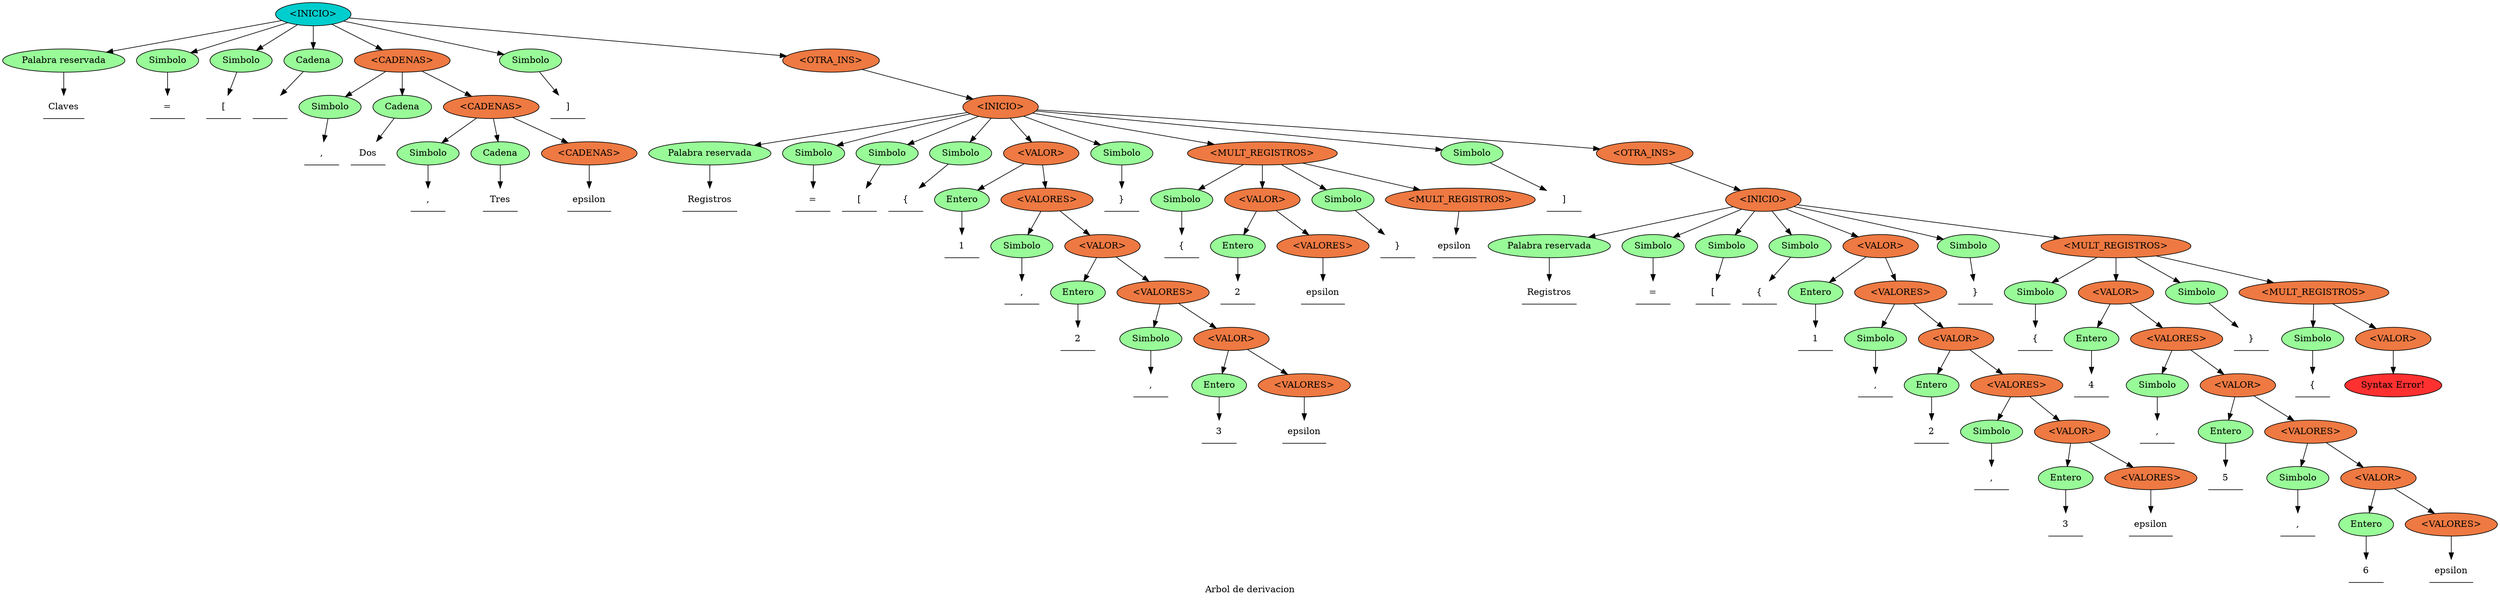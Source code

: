 digraph G {
        graph[label="Arbol de derivacion"]
        node[style="filled", fillcolor="palegreen"]
node0[label="<INICIO>", fillcolor="cyan3"];
node1[label="Palabra reservada"];
node0 -> node1;
node2[label="Claves", fillcolor="white", shape="underline"];
node1 -> node2;
node3[label="Simbolo"];
node0 -> node3;
node4[label="=", fillcolor="white", shape="underline"];
node3 -> node4;
node5[label="Simbolo"];
node0 -> node5;
node6[label="[", fillcolor="white", shape="underline"];
node5 -> node6;
node7[label="Cadena"];
node0 -> node7;
node8[label="", fillcolor="white", shape="underline"];
node7 -> node8;
node9[label="<CADENAS>", fillcolor="sienna2"];
node0 -> node9;
node10[label="Simbolo"];
node9 -> node10;
node11[label=",", fillcolor="white", shape="underline"];
node10 -> node11;
node12[label="Cadena"];
node9 -> node12;
node13[label="Dos", fillcolor="white", shape="underline"];
node12 -> node13;
node14[label="<CADENAS>", fillcolor="sienna2"];
node9 -> node14;
node15[label="Simbolo"];
node14 -> node15;
node16[label=",", fillcolor="white", shape="underline"];
node15 -> node16;
node17[label="Cadena"];
node14 -> node17;
node18[label="Tres", fillcolor="white", shape="underline"];
node17 -> node18;
node19[label="<CADENAS>", fillcolor="sienna2"];
node14 -> node19;
node20[label="epsilon", fillcolor="white", shape="underline"];
node19 -> node20;
node21[label="Simbolo"];
node0 -> node21;
node22[label="]", fillcolor="white", shape="underline"];
node21 -> node22;
node23[label="<OTRA_INS>", fillcolor="sienna2"];
node0 -> node23;
node24[label="<INICIO>", fillcolor="sienna2"];
node23 -> node24;
node25[label="Palabra reservada"];
node24 -> node25;
node26[label="Registros", fillcolor="white", shape="underline"];
node25 -> node26;
node27[label="Simbolo"];
node24 -> node27;
node28[label="=", fillcolor="white", shape="underline"];
node27 -> node28;
node29[label="Simbolo"];
node24 -> node29;
node30[label="[", fillcolor="white", shape="underline"];
node29 -> node30;
node31[label="Simbolo"];
node24 -> node31;
node32[label="{", fillcolor="white", shape="underline"];
node31 -> node32;
node33[label="<VALOR>", fillcolor="sienna2"];
node24 -> node33;
node34[label="Entero"];
node33 -> node34;
node35[label="1", fillcolor="white", shape="underline"];
node34 -> node35;
node36[label="<VALORES>", fillcolor="sienna2"];
node33 -> node36;
node37[label="Simbolo"];
node36 -> node37;
node38[label=",", fillcolor="white", shape="underline"];
node37 -> node38;
node39[label="<VALOR>", fillcolor="sienna2"];
node36 -> node39;
node40[label="Entero"];
node39 -> node40;
node41[label="2", fillcolor="white", shape="underline"];
node40 -> node41;
node42[label="<VALORES>", fillcolor="sienna2"];
node39 -> node42;
node43[label="Simbolo"];
node42 -> node43;
node44[label=",", fillcolor="white", shape="underline"];
node43 -> node44;
node45[label="<VALOR>", fillcolor="sienna2"];
node42 -> node45;
node46[label="Entero"];
node45 -> node46;
node47[label="3", fillcolor="white", shape="underline"];
node46 -> node47;
node48[label="<VALORES>", fillcolor="sienna2"];
node45 -> node48;
node49[label="epsilon", fillcolor="white", shape="underline"];
node48 -> node49;
node50[label="Simbolo"];
node24 -> node50;
node51[label="}", fillcolor="white", shape="underline"];
node50 -> node51;
node52[label="<MULT_REGISTROS>", fillcolor="sienna2"];
node24 -> node52;
node53[label="Simbolo"];
node52 -> node53;
node54[label="{", fillcolor="white", shape="underline"];
node53 -> node54;
node55[label="<VALOR>", fillcolor="sienna2"];
node52 -> node55;
node56[label="Entero"];
node55 -> node56;
node57[label="2", fillcolor="white", shape="underline"];
node56 -> node57;
node58[label="<VALORES>", fillcolor="sienna2"];
node55 -> node58;
node59[label="epsilon", fillcolor="white", shape="underline"];
node58 -> node59;
node60[label="Simbolo"];
node52 -> node60;
node61[label="}", fillcolor="white", shape="underline"];
node60 -> node61;
node62[label="<MULT_REGISTROS>", fillcolor="sienna2"];
node52 -> node62;
node63[label="epsilon", fillcolor="white", shape="underline"];
node62 -> node63;
node64[label="Simbolo"];
node24 -> node64;
node65[label="]", fillcolor="white", shape="underline"];
node64 -> node65;
node66[label="<OTRA_INS>", fillcolor="sienna2"];
node24 -> node66;
node67[label="<INICIO>", fillcolor="sienna2"];
node66 -> node67;
node68[label="Palabra reservada"];
node67 -> node68;
node69[label="Registros", fillcolor="white", shape="underline"];
node68 -> node69;
node70[label="Simbolo"];
node67 -> node70;
node71[label="=", fillcolor="white", shape="underline"];
node70 -> node71;
node72[label="Simbolo"];
node67 -> node72;
node73[label="[", fillcolor="white", shape="underline"];
node72 -> node73;
node74[label="Simbolo"];
node67 -> node74;
node75[label="{", fillcolor="white", shape="underline"];
node74 -> node75;
node76[label="<VALOR>", fillcolor="sienna2"];
node67 -> node76;
node77[label="Entero"];
node76 -> node77;
node78[label="1", fillcolor="white", shape="underline"];
node77 -> node78;
node79[label="<VALORES>", fillcolor="sienna2"];
node76 -> node79;
node80[label="Simbolo"];
node79 -> node80;
node81[label=",", fillcolor="white", shape="underline"];
node80 -> node81;
node82[label="<VALOR>", fillcolor="sienna2"];
node79 -> node82;
node83[label="Entero"];
node82 -> node83;
node84[label="2", fillcolor="white", shape="underline"];
node83 -> node84;
node85[label="<VALORES>", fillcolor="sienna2"];
node82 -> node85;
node86[label="Simbolo"];
node85 -> node86;
node87[label=",", fillcolor="white", shape="underline"];
node86 -> node87;
node88[label="<VALOR>", fillcolor="sienna2"];
node85 -> node88;
node89[label="Entero"];
node88 -> node89;
node90[label="3", fillcolor="white", shape="underline"];
node89 -> node90;
node91[label="<VALORES>", fillcolor="sienna2"];
node88 -> node91;
node92[label="epsilon", fillcolor="white", shape="underline"];
node91 -> node92;
node93[label="Simbolo"];
node67 -> node93;
node94[label="}", fillcolor="white", shape="underline"];
node93 -> node94;
node95[label="<MULT_REGISTROS>", fillcolor="sienna2"];
node67 -> node95;
node96[label="Simbolo"];
node95 -> node96;
node97[label="{", fillcolor="white", shape="underline"];
node96 -> node97;
node98[label="<VALOR>", fillcolor="sienna2"];
node95 -> node98;
node99[label="Entero"];
node98 -> node99;
node100[label="4", fillcolor="white", shape="underline"];
node99 -> node100;
node101[label="<VALORES>", fillcolor="sienna2"];
node98 -> node101;
node102[label="Simbolo"];
node101 -> node102;
node103[label=",", fillcolor="white", shape="underline"];
node102 -> node103;
node104[label="<VALOR>", fillcolor="sienna2"];
node101 -> node104;
node105[label="Entero"];
node104 -> node105;
node106[label="5", fillcolor="white", shape="underline"];
node105 -> node106;
node107[label="<VALORES>", fillcolor="sienna2"];
node104 -> node107;
node108[label="Simbolo"];
node107 -> node108;
node109[label=",", fillcolor="white", shape="underline"];
node108 -> node109;
node110[label="<VALOR>", fillcolor="sienna2"];
node107 -> node110;
node111[label="Entero"];
node110 -> node111;
node112[label="6", fillcolor="white", shape="underline"];
node111 -> node112;
node113[label="<VALORES>", fillcolor="sienna2"];
node110 -> node113;
node114[label="epsilon", fillcolor="white", shape="underline"];
node113 -> node114;
node115[label="Simbolo"];
node95 -> node115;
node116[label="}", fillcolor="white", shape="underline"];
node115 -> node116;
node117[label="<MULT_REGISTROS>", fillcolor="sienna2"];
node95 -> node117;
node118[label="Simbolo"];
node117 -> node118;
node119[label="{", fillcolor="white", shape="underline"];
node118 -> node119;
node120[label="<VALOR>", fillcolor="sienna2"];
node117 -> node120;
node121[label="Syntax Error!", fillcolor="firebrick1"];
node120 -> node121;
}